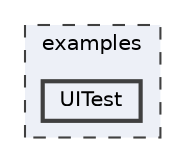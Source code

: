 digraph "/home/runner/work/FastLED/FastLED/examples/UITest"
{
 // INTERACTIVE_SVG=YES
 // LATEX_PDF_SIZE
  bgcolor="transparent";
  edge [fontname=Helvetica,fontsize=10,labelfontname=Helvetica,labelfontsize=10];
  node [fontname=Helvetica,fontsize=10,shape=box,height=0.2,width=0.4];
  compound=true
  subgraph clusterdir_d28a4824dc47e487b107a5db32ef43c4 {
    graph [ bgcolor="#edf0f7", pencolor="grey25", label="examples", fontname=Helvetica,fontsize=10 style="filled,dashed", URL="dir_d28a4824dc47e487b107a5db32ef43c4.html",tooltip=""]
  dir_f08971dfc736ec880d8def10e48c8367 [label="UITest", fillcolor="#edf0f7", color="grey25", style="filled,bold", URL="dir_f08971dfc736ec880d8def10e48c8367.html",tooltip=""];
  }
}
